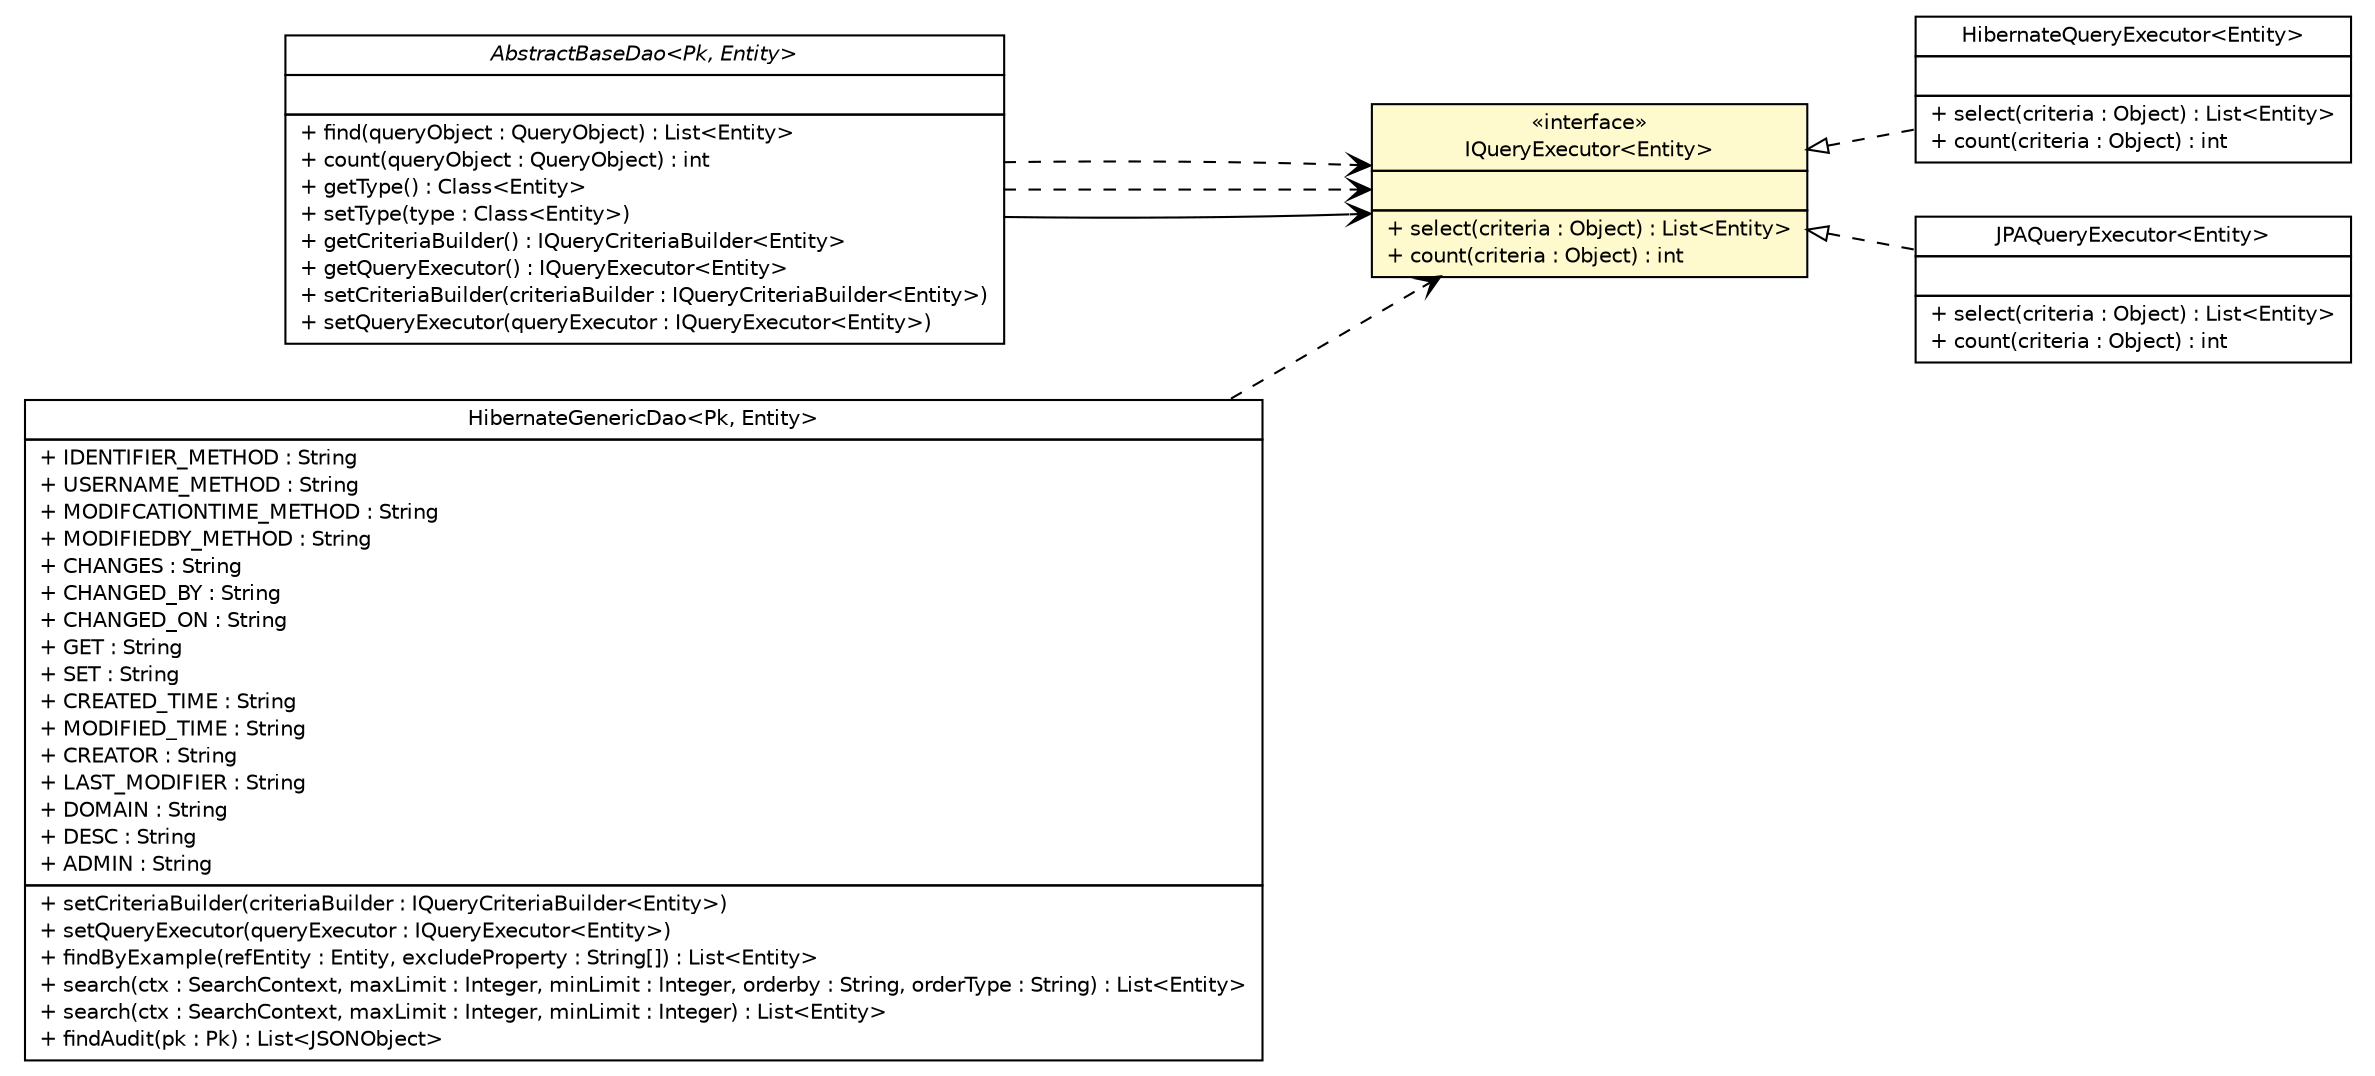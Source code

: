 #!/usr/local/bin/dot
#
# Class diagram 
# Generated by UMLGraph version 5.1 (http://www.umlgraph.org/)
#

digraph G {
	edge [fontname="Helvetica",fontsize=10,labelfontname="Helvetica",labelfontsize=10];
	node [fontname="Helvetica",fontsize=10,shape=plaintext];
	nodesep=0.25;
	ranksep=0.5;
	rankdir=LR;
	// com.inn.headstartdemo.dao.generic.AbstractBaseDao<Pk, Entity>
	c66669 [label=<<table title="com.inn.headstartdemo.dao.generic.AbstractBaseDao" border="0" cellborder="1" cellspacing="0" cellpadding="2" port="p" href="../generic/AbstractBaseDao.html">
		<tr><td><table border="0" cellspacing="0" cellpadding="1">
<tr><td align="center" balign="center"><font face="Helvetica-Oblique"> AbstractBaseDao&lt;Pk, Entity&gt; </font></td></tr>
		</table></td></tr>
		<tr><td><table border="0" cellspacing="0" cellpadding="1">
<tr><td align="left" balign="left">  </td></tr>
		</table></td></tr>
		<tr><td><table border="0" cellspacing="0" cellpadding="1">
<tr><td align="left" balign="left"> + find(queryObject : QueryObject) : List&lt;Entity&gt; </td></tr>
<tr><td align="left" balign="left"> + count(queryObject : QueryObject) : int </td></tr>
<tr><td align="left" balign="left"> + getType() : Class&lt;Entity&gt; </td></tr>
<tr><td align="left" balign="left"> + setType(type : Class&lt;Entity&gt;) </td></tr>
<tr><td align="left" balign="left"> + getCriteriaBuilder() : IQueryCriteriaBuilder&lt;Entity&gt; </td></tr>
<tr><td align="left" balign="left"> + getQueryExecutor() : IQueryExecutor&lt;Entity&gt; </td></tr>
<tr><td align="left" balign="left"> + setCriteriaBuilder(criteriaBuilder : IQueryCriteriaBuilder&lt;Entity&gt;) </td></tr>
<tr><td align="left" balign="left"> + setQueryExecutor(queryExecutor : IQueryExecutor&lt;Entity&gt;) </td></tr>
		</table></td></tr>
		</table>>, fontname="Helvetica", fontcolor="black", fontsize=10.0];
	// com.inn.headstartdemo.dao.generic.impl.HibernateGenericDao<Pk, Entity>
	c66671 [label=<<table title="com.inn.headstartdemo.dao.generic.impl.HibernateGenericDao" border="0" cellborder="1" cellspacing="0" cellpadding="2" port="p" href="../generic/impl/HibernateGenericDao.html">
		<tr><td><table border="0" cellspacing="0" cellpadding="1">
<tr><td align="center" balign="center"> HibernateGenericDao&lt;Pk, Entity&gt; </td></tr>
		</table></td></tr>
		<tr><td><table border="0" cellspacing="0" cellpadding="1">
<tr><td align="left" balign="left"> + IDENTIFIER_METHOD : String </td></tr>
<tr><td align="left" balign="left"> + USERNAME_METHOD : String </td></tr>
<tr><td align="left" balign="left"> + MODIFCATIONTIME_METHOD : String </td></tr>
<tr><td align="left" balign="left"> + MODIFIEDBY_METHOD : String </td></tr>
<tr><td align="left" balign="left"> + CHANGES : String </td></tr>
<tr><td align="left" balign="left"> + CHANGED_BY : String </td></tr>
<tr><td align="left" balign="left"> + CHANGED_ON : String </td></tr>
<tr><td align="left" balign="left"> + GET : String </td></tr>
<tr><td align="left" balign="left"> + SET : String </td></tr>
<tr><td align="left" balign="left"> + CREATED_TIME : String </td></tr>
<tr><td align="left" balign="left"> + MODIFIED_TIME : String </td></tr>
<tr><td align="left" balign="left"> + CREATOR : String </td></tr>
<tr><td align="left" balign="left"> + LAST_MODIFIER : String </td></tr>
<tr><td align="left" balign="left"> + DOMAIN : String </td></tr>
<tr><td align="left" balign="left"> + DESC : String </td></tr>
<tr><td align="left" balign="left"> + ADMIN : String </td></tr>
		</table></td></tr>
		<tr><td><table border="0" cellspacing="0" cellpadding="1">
<tr><td align="left" balign="left"> + setCriteriaBuilder(criteriaBuilder : IQueryCriteriaBuilder&lt;Entity&gt;) </td></tr>
<tr><td align="left" balign="left"> + setQueryExecutor(queryExecutor : IQueryExecutor&lt;Entity&gt;) </td></tr>
<tr><td align="left" balign="left"> + findByExample(refEntity : Entity, excludeProperty : String[]) : List&lt;Entity&gt; </td></tr>
<tr><td align="left" balign="left"> + search(ctx : SearchContext, maxLimit : Integer, minLimit : Integer, orderby : String, orderType : String) : List&lt;Entity&gt; </td></tr>
<tr><td align="left" balign="left"> + search(ctx : SearchContext, maxLimit : Integer, minLimit : Integer) : List&lt;Entity&gt; </td></tr>
<tr><td align="left" balign="left"> + findAudit(pk : Pk) : List&lt;JSONObject&gt; </td></tr>
		</table></td></tr>
		</table>>, fontname="Helvetica", fontcolor="black", fontsize=10.0];
	// com.inn.headstartdemo.dao.criteria.IQueryExecutor<Entity>
	c66674 [label=<<table title="com.inn.headstartdemo.dao.criteria.IQueryExecutor" border="0" cellborder="1" cellspacing="0" cellpadding="2" port="p" bgcolor="lemonChiffon" href="./IQueryExecutor.html">
		<tr><td><table border="0" cellspacing="0" cellpadding="1">
<tr><td align="center" balign="center"> &#171;interface&#187; </td></tr>
<tr><td align="center" balign="center"> IQueryExecutor&lt;Entity&gt; </td></tr>
		</table></td></tr>
		<tr><td><table border="0" cellspacing="0" cellpadding="1">
<tr><td align="left" balign="left">  </td></tr>
		</table></td></tr>
		<tr><td><table border="0" cellspacing="0" cellpadding="1">
<tr><td align="left" balign="left"> + select(criteria : Object) : List&lt;Entity&gt; </td></tr>
<tr><td align="left" balign="left"> + count(criteria : Object) : int </td></tr>
		</table></td></tr>
		</table>>, fontname="Helvetica", fontcolor="black", fontsize=10.0];
	// com.inn.headstartdemo.dao.criteria.impl.HibernateQueryExecutor<Entity>
	c66677 [label=<<table title="com.inn.headstartdemo.dao.criteria.impl.HibernateQueryExecutor" border="0" cellborder="1" cellspacing="0" cellpadding="2" port="p" href="./impl/HibernateQueryExecutor.html">
		<tr><td><table border="0" cellspacing="0" cellpadding="1">
<tr><td align="center" balign="center"> HibernateQueryExecutor&lt;Entity&gt; </td></tr>
		</table></td></tr>
		<tr><td><table border="0" cellspacing="0" cellpadding="1">
<tr><td align="left" balign="left">  </td></tr>
		</table></td></tr>
		<tr><td><table border="0" cellspacing="0" cellpadding="1">
<tr><td align="left" balign="left"> + select(criteria : Object) : List&lt;Entity&gt; </td></tr>
<tr><td align="left" balign="left"> + count(criteria : Object) : int </td></tr>
		</table></td></tr>
		</table>>, fontname="Helvetica", fontcolor="black", fontsize=10.0];
	// com.inn.headstartdemo.dao.criteria.impl.JPAQueryExecutor<Entity>
	c66678 [label=<<table title="com.inn.headstartdemo.dao.criteria.impl.JPAQueryExecutor" border="0" cellborder="1" cellspacing="0" cellpadding="2" port="p" href="./impl/JPAQueryExecutor.html">
		<tr><td><table border="0" cellspacing="0" cellpadding="1">
<tr><td align="center" balign="center"> JPAQueryExecutor&lt;Entity&gt; </td></tr>
		</table></td></tr>
		<tr><td><table border="0" cellspacing="0" cellpadding="1">
<tr><td align="left" balign="left">  </td></tr>
		</table></td></tr>
		<tr><td><table border="0" cellspacing="0" cellpadding="1">
<tr><td align="left" balign="left"> + select(criteria : Object) : List&lt;Entity&gt; </td></tr>
<tr><td align="left" balign="left"> + count(criteria : Object) : int </td></tr>
		</table></td></tr>
		</table>>, fontname="Helvetica", fontcolor="black", fontsize=10.0];
	//com.inn.headstartdemo.dao.criteria.impl.HibernateQueryExecutor<Entity> implements com.inn.headstartdemo.dao.criteria.IQueryExecutor<Entity>
	c66674:p -> c66677:p [dir=back,arrowtail=empty,style=dashed];
	//com.inn.headstartdemo.dao.criteria.impl.JPAQueryExecutor<Entity> implements com.inn.headstartdemo.dao.criteria.IQueryExecutor<Entity>
	c66674:p -> c66678:p [dir=back,arrowtail=empty,style=dashed];
	// com.inn.headstartdemo.dao.generic.AbstractBaseDao<Pk, Entity> NAVASSOC com.inn.headstartdemo.dao.criteria.IQueryExecutor<Entity>
	c66669:p -> c66674:p [taillabel="", label="", headlabel="", fontname="Helvetica", fontcolor="black", fontsize=10.0, color="black", arrowhead=open];
	// com.inn.headstartdemo.dao.generic.AbstractBaseDao<Pk, Entity> DEPEND com.inn.headstartdemo.dao.criteria.IQueryExecutor<Entity>
	c66669:p -> c66674:p [taillabel="", label="", headlabel="", fontname="Helvetica", fontcolor="black", fontsize=10.0, color="black", arrowhead=open, style=dashed];
	// com.inn.headstartdemo.dao.generic.AbstractBaseDao<Pk, Entity> DEPEND com.inn.headstartdemo.dao.criteria.IQueryExecutor<Entity>
	c66669:p -> c66674:p [taillabel="", label="", headlabel="", fontname="Helvetica", fontcolor="black", fontsize=10.0, color="black", arrowhead=open, style=dashed];
	// com.inn.headstartdemo.dao.generic.impl.HibernateGenericDao<Pk, Entity> DEPEND com.inn.headstartdemo.dao.criteria.IQueryExecutor<Entity>
	c66671:p -> c66674:p [taillabel="", label="", headlabel="", fontname="Helvetica", fontcolor="black", fontsize=10.0, color="black", arrowhead=open, style=dashed];
}

